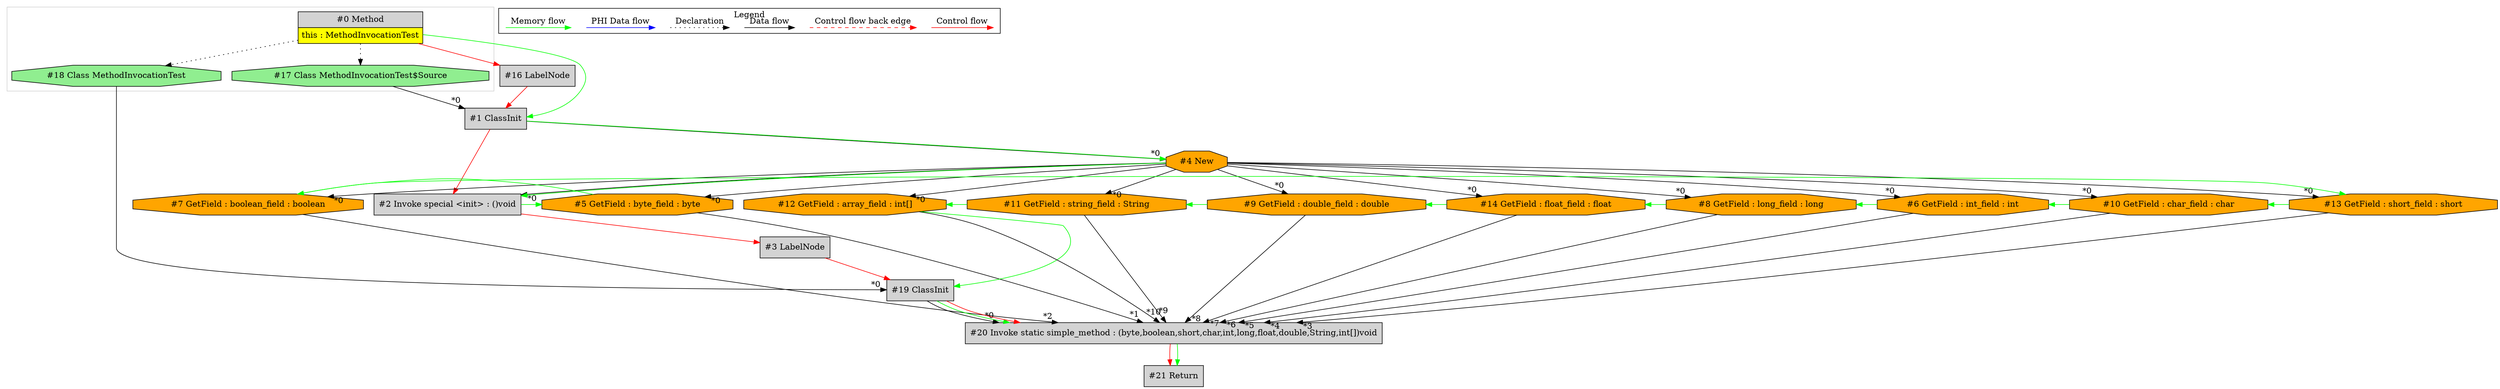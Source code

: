 digraph {
 node0[margin="0", label=<<table border="0" cellborder="1" cellspacing="0" cellpadding="5"><tr><td colspan="1">#0 Method</td></tr><tr><td port="prj15" bgcolor="yellow">this : MethodInvocationTest</td></tr></table>>,shape=none, fillcolor=lightgrey, style=filled];
 node16[label="#16 LabelNode",shape=box, fillcolor=lightgrey, style=filled];
 node0 -> node16[labeldistance=2, color=red, fontcolor=red];
 node1[label="#1 ClassInit",shape=box, fillcolor=lightgrey, style=filled];
 node17 -> node1[headlabel="*0", labeldistance=2];
 node16 -> node1[labeldistance=2, color=red, fontcolor=red];
 node0 -> node1[labeldistance=2, color=green, constraint=false];
 node17[label="#17 Class MethodInvocationTest$Source",shape=octagon, fillcolor=lightgreen, style=filled];
 node0 -> node17[style=dotted];
 node4[label="#4 New",shape=octagon, fillcolor=orange, style=filled];
 node1 -> node4[headlabel="*0", labeldistance=2];
 node1 -> node4[labeldistance=2, color=green, constraint=false];
 node14[label="#14 GetField : float_field : float",shape=octagon, fillcolor=orange, style=filled];
 node4 -> node14[headlabel="*0", labeldistance=2];
 node8 -> node14[labeldistance=2, color=green, constraint=false];
 node8[label="#8 GetField : long_field : long",shape=octagon, fillcolor=orange, style=filled];
 node4 -> node8[headlabel="*0", labeldistance=2];
 node6 -> node8[labeldistance=2, color=green, constraint=false];
 node6[label="#6 GetField : int_field : int",shape=octagon, fillcolor=orange, style=filled];
 node4 -> node6[headlabel="*0", labeldistance=2];
 node10 -> node6[labeldistance=2, color=green, constraint=false];
 node10[label="#10 GetField : char_field : char",shape=octagon, fillcolor=orange, style=filled];
 node4 -> node10[headlabel="*0", labeldistance=2];
 node13 -> node10[labeldistance=2, color=green, constraint=false];
 node13[label="#13 GetField : short_field : short",shape=octagon, fillcolor=orange, style=filled];
 node4 -> node13[headlabel="*0", labeldistance=2];
 node7 -> node13[labeldistance=2, color=green, constraint=false];
 node7[label="#7 GetField : boolean_field : boolean",shape=octagon, fillcolor=orange, style=filled];
 node4 -> node7[headlabel="*0", labeldistance=2];
 node5 -> node7[labeldistance=2, color=green, constraint=false];
 node5[label="#5 GetField : byte_field : byte",shape=octagon, fillcolor=orange, style=filled];
 node4 -> node5[headlabel="*0", labeldistance=2];
 node2 -> node5[labeldistance=2, color=green, constraint=false];
 node2[label="#2 Invoke special <init> : ()void",shape=box, fillcolor=lightgrey, style=filled];
 node4 -> node2[headlabel="*0", labeldistance=2];
 node1 -> node2[labeldistance=2, color=red, fontcolor=red];
 node4 -> node2[labeldistance=2, color=green, constraint=false];
 node3[label="#3 LabelNode",shape=box, fillcolor=lightgrey, style=filled];
 node2 -> node3[labeldistance=2, color=red, fontcolor=red];
 node19[label="#19 ClassInit",shape=box, fillcolor=lightgrey, style=filled];
 node18 -> node19[headlabel="*0", labeldistance=2];
 node12 -> node19[labeldistance=2, color=green, constraint=false];
 node3 -> node19[labeldistance=2, color=red, fontcolor=red];
 node12[label="#12 GetField : array_field : int[]",shape=octagon, fillcolor=orange, style=filled];
 node4 -> node12[headlabel="*0", labeldistance=2];
 node11 -> node12[labeldistance=2, color=green, constraint=false];
 node11[label="#11 GetField : string_field : String",shape=octagon, fillcolor=orange, style=filled];
 node4 -> node11[headlabel="*0", labeldistance=2];
 node9 -> node11[labeldistance=2, color=green, constraint=false];
 node9[label="#9 GetField : double_field : double",shape=octagon, fillcolor=orange, style=filled];
 node4 -> node9[headlabel="*0", labeldistance=2];
 node14 -> node9[labeldistance=2, color=green, constraint=false];
 node20[label="#20 Invoke static simple_method : (byte,boolean,short,char,int,long,float,double,String,int[])void",shape=box, fillcolor=lightgrey, style=filled];
 node19 -> node20[headlabel="*0", labeldistance=2];
 node5 -> node20[headlabel="*1", labeldistance=2];
 node7 -> node20[headlabel="*2", labeldistance=2];
 node13 -> node20[headlabel="*3", labeldistance=2];
 node10 -> node20[headlabel="*4", labeldistance=2];
 node6 -> node20[headlabel="*5", labeldistance=2];
 node8 -> node20[headlabel="*6", labeldistance=2];
 node14 -> node20[headlabel="*7", labeldistance=2];
 node9 -> node20[headlabel="*8", labeldistance=2];
 node11 -> node20[headlabel="*9", labeldistance=2];
 node12 -> node20[headlabel="*10", labeldistance=2];
 node19 -> node20[labeldistance=2, color=green, constraint=false];
 node19 -> node20[labeldistance=2, color=red, fontcolor=red];
 node21[label="#21 Return",shape=box, fillcolor=lightgrey, style=filled];
 node20 -> node21[labeldistance=2, color=red, fontcolor=red];
 node20 -> node21[labeldistance=2, color=green, constraint=false];
 node18[label="#18 Class MethodInvocationTest",shape=octagon, fillcolor=lightgreen, style=filled];
 node0 -> node18[style=dotted];
 subgraph cluster_0 {
  color=lightgray;
  node0;
  node17;
  node18;
 }
 subgraph cluster_000 {
  label = "Legend";
  node [shape=point]
  {
   rank=same;
   c0 [style = invis];
   c1 [style = invis];
   c2 [style = invis];
   c3 [style = invis];
   d0 [style = invis];
   d1 [style = invis];
   d2 [style = invis];
   d3 [style = invis];
   d4 [style = invis];
   d5 [style = invis];
   d6 [style = invis];
   d7 [style = invis];
  }
  c0 -> c1 [label="Control flow", style=solid, color=red]
  c2 -> c3 [label="Control flow back edge", style=dashed, color=red]
  d0 -> d1 [label="Data flow"]
  d2 -> d3 [label="Declaration", style=dotted]
  d4 -> d5 [label="PHI Data flow", color=blue]
  d6 -> d7 [label="Memory flow", color=green]
 }

}
